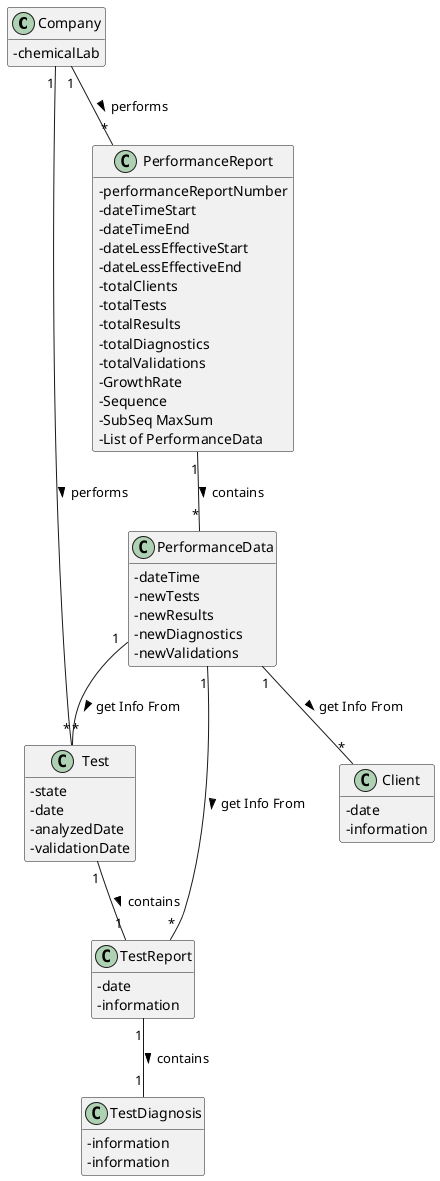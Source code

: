 @startuml
hide methods
skinparam classAttributeIconSize 0

class Company{
-chemicalLab
}

class Test{
-state
-date
-analyzedDate
-validationDate
}

class PerformanceReport{
-performanceReportNumber
-dateTimeStart
-dateTimeEnd
-dateLessEffectiveStart
-dateLessEffectiveEnd
-totalClients
-totalTests
-totalResults
-totalDiagnostics
-totalValidations
-GrowthRate
-Sequence
-SubSeq MaxSum
-List of PerformanceData
}

class PerformanceData{
  -dateTime
  -newTests
  -newResults
  -newDiagnostics
  -newValidations
}

class TestReport{
-date
-information
}

class TestDiagnosis {
-information
}

class Client{
-date
-information
}

class TestDiagnosis {
-information
}

Company "1" -- "*" Test : performs >
Company "1" -- "*" PerformanceReport : performs >
PerformanceReport "1" -- "*" PerformanceData : contains >
Test "1" -- "1" TestReport : contains >
TestReport "1" -- "1" TestDiagnosis : contains >
PerformanceData "1" -- "*" Test : get Info From >
PerformanceData "1" -- "*" TestReport : get Info From >
PerformanceData "1" -- "*" Client : get Info From >


@enduml